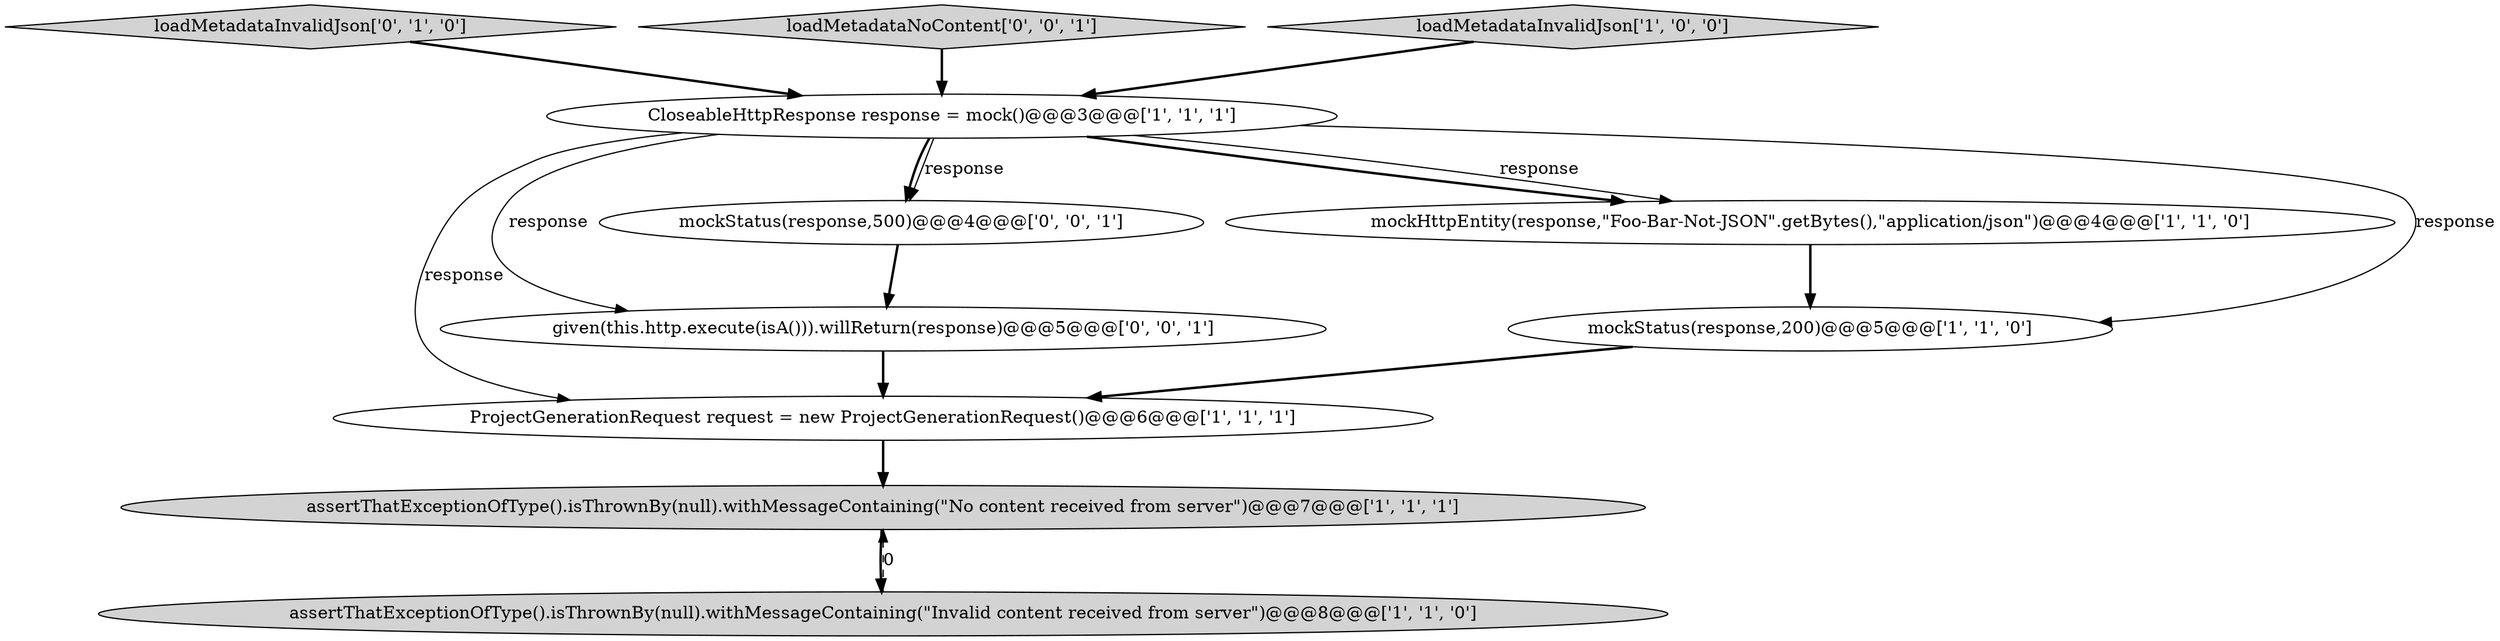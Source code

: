 digraph {
7 [style = filled, label = "loadMetadataInvalidJson['0', '1', '0']", fillcolor = lightgray, shape = diamond image = "AAA0AAABBB2BBB"];
8 [style = filled, label = "loadMetadataNoContent['0', '0', '1']", fillcolor = lightgray, shape = diamond image = "AAA0AAABBB3BBB"];
9 [style = filled, label = "given(this.http.execute(isA())).willReturn(response)@@@5@@@['0', '0', '1']", fillcolor = white, shape = ellipse image = "AAA0AAABBB3BBB"];
6 [style = filled, label = "ProjectGenerationRequest request = new ProjectGenerationRequest()@@@6@@@['1', '1', '1']", fillcolor = white, shape = ellipse image = "AAA0AAABBB1BBB"];
1 [style = filled, label = "mockStatus(response,200)@@@5@@@['1', '1', '0']", fillcolor = white, shape = ellipse image = "AAA0AAABBB1BBB"];
10 [style = filled, label = "mockStatus(response,500)@@@4@@@['0', '0', '1']", fillcolor = white, shape = ellipse image = "AAA0AAABBB3BBB"];
2 [style = filled, label = "loadMetadataInvalidJson['1', '0', '0']", fillcolor = lightgray, shape = diamond image = "AAA0AAABBB1BBB"];
0 [style = filled, label = "assertThatExceptionOfType().isThrownBy(null).withMessageContaining(\"No content received from server\")@@@7@@@['1', '1', '1']", fillcolor = lightgray, shape = ellipse image = "AAA0AAABBB1BBB"];
5 [style = filled, label = "CloseableHttpResponse response = mock()@@@3@@@['1', '1', '1']", fillcolor = white, shape = ellipse image = "AAA0AAABBB1BBB"];
4 [style = filled, label = "assertThatExceptionOfType().isThrownBy(null).withMessageContaining(\"Invalid content received from server\")@@@8@@@['1', '1', '0']", fillcolor = lightgray, shape = ellipse image = "AAA0AAABBB1BBB"];
3 [style = filled, label = "mockHttpEntity(response,\"Foo-Bar-Not-JSON\".getBytes(),\"application/json\")@@@4@@@['1', '1', '0']", fillcolor = white, shape = ellipse image = "AAA0AAABBB1BBB"];
5->3 [style = bold, label=""];
5->3 [style = solid, label="response"];
5->10 [style = bold, label=""];
4->0 [style = dashed, label="0"];
7->5 [style = bold, label=""];
10->9 [style = bold, label=""];
5->6 [style = solid, label="response"];
1->6 [style = bold, label=""];
6->0 [style = bold, label=""];
8->5 [style = bold, label=""];
3->1 [style = bold, label=""];
5->9 [style = solid, label="response"];
0->4 [style = bold, label=""];
5->1 [style = solid, label="response"];
5->10 [style = solid, label="response"];
9->6 [style = bold, label=""];
2->5 [style = bold, label=""];
}
